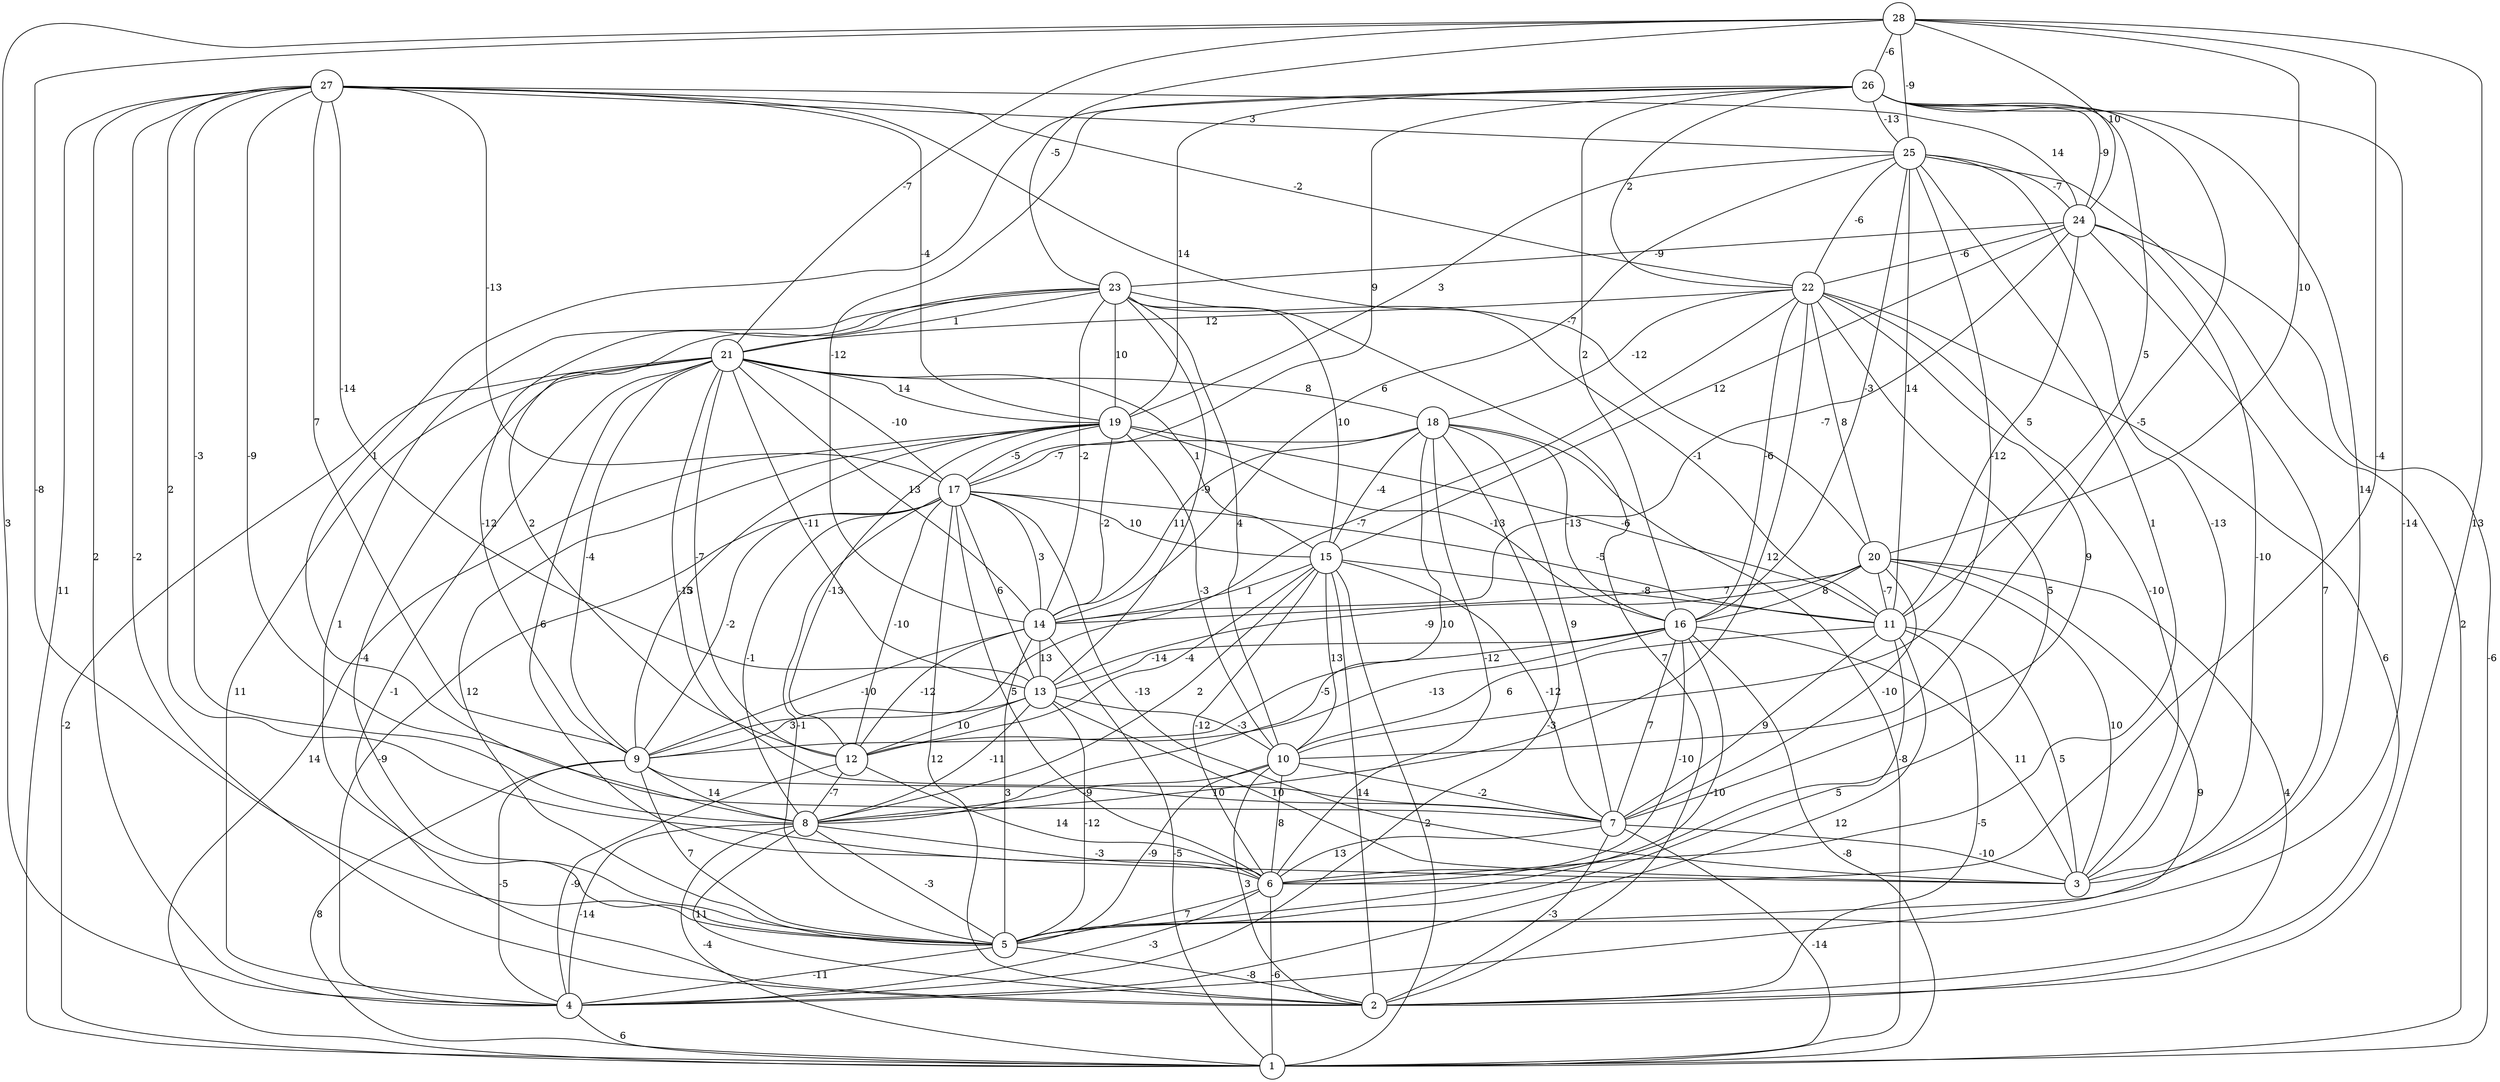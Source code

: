 graph { 
	 fontname="Helvetica,Arial,sans-serif" 
	 node [shape = circle]; 
	 28 -- 2 [label = "13"];
	 28 -- 4 [label = "3"];
	 28 -- 5 [label = "-8"];
	 28 -- 6 [label = "-4"];
	 28 -- 20 [label = "10"];
	 28 -- 21 [label = "-7"];
	 28 -- 23 [label = "-5"];
	 28 -- 24 [label = "10"];
	 28 -- 25 [label = "-9"];
	 28 -- 26 [label = "-6"];
	 27 -- 1 [label = "11"];
	 27 -- 2 [label = "-2"];
	 27 -- 3 [label = "2"];
	 27 -- 4 [label = "2"];
	 27 -- 7 [label = "-9"];
	 27 -- 8 [label = "-3"];
	 27 -- 9 [label = "7"];
	 27 -- 13 [label = "-14"];
	 27 -- 17 [label = "-13"];
	 27 -- 19 [label = "-4"];
	 27 -- 20 [label = "-7"];
	 27 -- 22 [label = "-2"];
	 27 -- 24 [label = "14"];
	 27 -- 25 [label = "3"];
	 26 -- 3 [label = "14"];
	 26 -- 5 [label = "-14"];
	 26 -- 8 [label = "1"];
	 26 -- 10 [label = "-5"];
	 26 -- 11 [label = "5"];
	 26 -- 14 [label = "-12"];
	 26 -- 16 [label = "2"];
	 26 -- 17 [label = "9"];
	 26 -- 19 [label = "14"];
	 26 -- 22 [label = "2"];
	 26 -- 24 [label = "-9"];
	 26 -- 25 [label = "-13"];
	 25 -- 1 [label = "2"];
	 25 -- 3 [label = "-13"];
	 25 -- 6 [label = "1"];
	 25 -- 10 [label = "-12"];
	 25 -- 11 [label = "14"];
	 25 -- 14 [label = "6"];
	 25 -- 16 [label = "-3"];
	 25 -- 19 [label = "3"];
	 25 -- 22 [label = "-6"];
	 25 -- 24 [label = "-7"];
	 24 -- 1 [label = "-6"];
	 24 -- 3 [label = "-10"];
	 24 -- 5 [label = "7"];
	 24 -- 11 [label = "5"];
	 24 -- 14 [label = "-7"];
	 24 -- 15 [label = "12"];
	 24 -- 22 [label = "-6"];
	 24 -- 23 [label = "-9"];
	 23 -- 2 [label = "7"];
	 23 -- 5 [label = "1"];
	 23 -- 9 [label = "-12"];
	 23 -- 10 [label = "4"];
	 23 -- 11 [label = "-1"];
	 23 -- 12 [label = "2"];
	 23 -- 13 [label = "-9"];
	 23 -- 14 [label = "-2"];
	 23 -- 15 [label = "10"];
	 23 -- 19 [label = "10"];
	 23 -- 21 [label = "1"];
	 22 -- 2 [label = "6"];
	 22 -- 3 [label = "-10"];
	 22 -- 6 [label = "5"];
	 22 -- 7 [label = "9"];
	 22 -- 8 [label = "12"];
	 22 -- 9 [label = "-7"];
	 22 -- 16 [label = "-6"];
	 22 -- 18 [label = "-12"];
	 22 -- 20 [label = "8"];
	 22 -- 21 [label = "12"];
	 21 -- 1 [label = "-2"];
	 21 -- 2 [label = "-1"];
	 21 -- 4 [label = "11"];
	 21 -- 5 [label = "-4"];
	 21 -- 6 [label = "6"];
	 21 -- 7 [label = "-13"];
	 21 -- 9 [label = "-4"];
	 21 -- 12 [label = "-7"];
	 21 -- 13 [label = "-11"];
	 21 -- 14 [label = "13"];
	 21 -- 15 [label = "1"];
	 21 -- 17 [label = "-10"];
	 21 -- 18 [label = "8"];
	 21 -- 19 [label = "14"];
	 20 -- 2 [label = "4"];
	 20 -- 3 [label = "10"];
	 20 -- 4 [label = "9"];
	 20 -- 7 [label = "-10"];
	 20 -- 11 [label = "-7"];
	 20 -- 13 [label = "-9"];
	 20 -- 14 [label = "7"];
	 20 -- 16 [label = "8"];
	 19 -- 1 [label = "14"];
	 19 -- 5 [label = "12"];
	 19 -- 9 [label = "5"];
	 19 -- 10 [label = "-3"];
	 19 -- 11 [label = "-6"];
	 19 -- 12 [label = "-13"];
	 19 -- 14 [label = "-2"];
	 19 -- 16 [label = "-13"];
	 19 -- 17 [label = "-5"];
	 18 -- 1 [label = "-8"];
	 18 -- 4 [label = "-3"];
	 18 -- 6 [label = "-12"];
	 18 -- 7 [label = "9"];
	 18 -- 8 [label = "10"];
	 18 -- 14 [label = "11"];
	 18 -- 15 [label = "-4"];
	 18 -- 16 [label = "-13"];
	 18 -- 17 [label = "-7"];
	 17 -- 2 [label = "12"];
	 17 -- 3 [label = "-13"];
	 17 -- 4 [label = "-9"];
	 17 -- 5 [label = "-1"];
	 17 -- 6 [label = "5"];
	 17 -- 8 [label = "-1"];
	 17 -- 9 [label = "-2"];
	 17 -- 11 [label = "-5"];
	 17 -- 12 [label = "-10"];
	 17 -- 13 [label = "6"];
	 17 -- 14 [label = "3"];
	 17 -- 15 [label = "10"];
	 16 -- 1 [label = "-8"];
	 16 -- 3 [label = "11"];
	 16 -- 5 [label = "-10"];
	 16 -- 6 [label = "-10"];
	 16 -- 7 [label = "7"];
	 16 -- 9 [label = "-5"];
	 16 -- 12 [label = "-13"];
	 16 -- 13 [label = "-14"];
	 15 -- 1 [label = "2"];
	 15 -- 2 [label = "14"];
	 15 -- 6 [label = "-12"];
	 15 -- 7 [label = "-12"];
	 15 -- 8 [label = "2"];
	 15 -- 10 [label = "13"];
	 15 -- 11 [label = "-8"];
	 15 -- 12 [label = "-4"];
	 15 -- 14 [label = "1"];
	 14 -- 1 [label = "-5"];
	 14 -- 5 [label = "3"];
	 14 -- 9 [label = "-10"];
	 14 -- 12 [label = "-12"];
	 14 -- 13 [label = "13"];
	 13 -- 3 [label = "10"];
	 13 -- 5 [label = "-12"];
	 13 -- 8 [label = "-11"];
	 13 -- 9 [label = "3"];
	 13 -- 10 [label = "-3"];
	 13 -- 12 [label = "10"];
	 12 -- 4 [label = "-9"];
	 12 -- 6 [label = "14"];
	 12 -- 8 [label = "-7"];
	 11 -- 2 [label = "-5"];
	 11 -- 3 [label = "5"];
	 11 -- 4 [label = "12"];
	 11 -- 5 [label = "5"];
	 11 -- 7 [label = "9"];
	 11 -- 10 [label = "6"];
	 10 -- 2 [label = "3"];
	 10 -- 5 [label = "-9"];
	 10 -- 6 [label = "8"];
	 10 -- 7 [label = "-2"];
	 10 -- 8 [label = "-9"];
	 9 -- 1 [label = "8"];
	 9 -- 4 [label = "-5"];
	 9 -- 5 [label = "7"];
	 9 -- 7 [label = "10"];
	 9 -- 8 [label = "14"];
	 8 -- 1 [label = "-4"];
	 8 -- 2 [label = "11"];
	 8 -- 4 [label = "-14"];
	 8 -- 5 [label = "-3"];
	 8 -- 6 [label = "-3"];
	 7 -- 1 [label = "-14"];
	 7 -- 2 [label = "-3"];
	 7 -- 3 [label = "-10"];
	 7 -- 6 [label = "13"];
	 6 -- 1 [label = "-6"];
	 6 -- 4 [label = "-3"];
	 6 -- 5 [label = "7"];
	 5 -- 2 [label = "-8"];
	 5 -- 4 [label = "-11"];
	 4 -- 1 [label = "6"];
	 1;
	 2;
	 3;
	 4;
	 5;
	 6;
	 7;
	 8;
	 9;
	 10;
	 11;
	 12;
	 13;
	 14;
	 15;
	 16;
	 17;
	 18;
	 19;
	 20;
	 21;
	 22;
	 23;
	 24;
	 25;
	 26;
	 27;
	 28;
}
